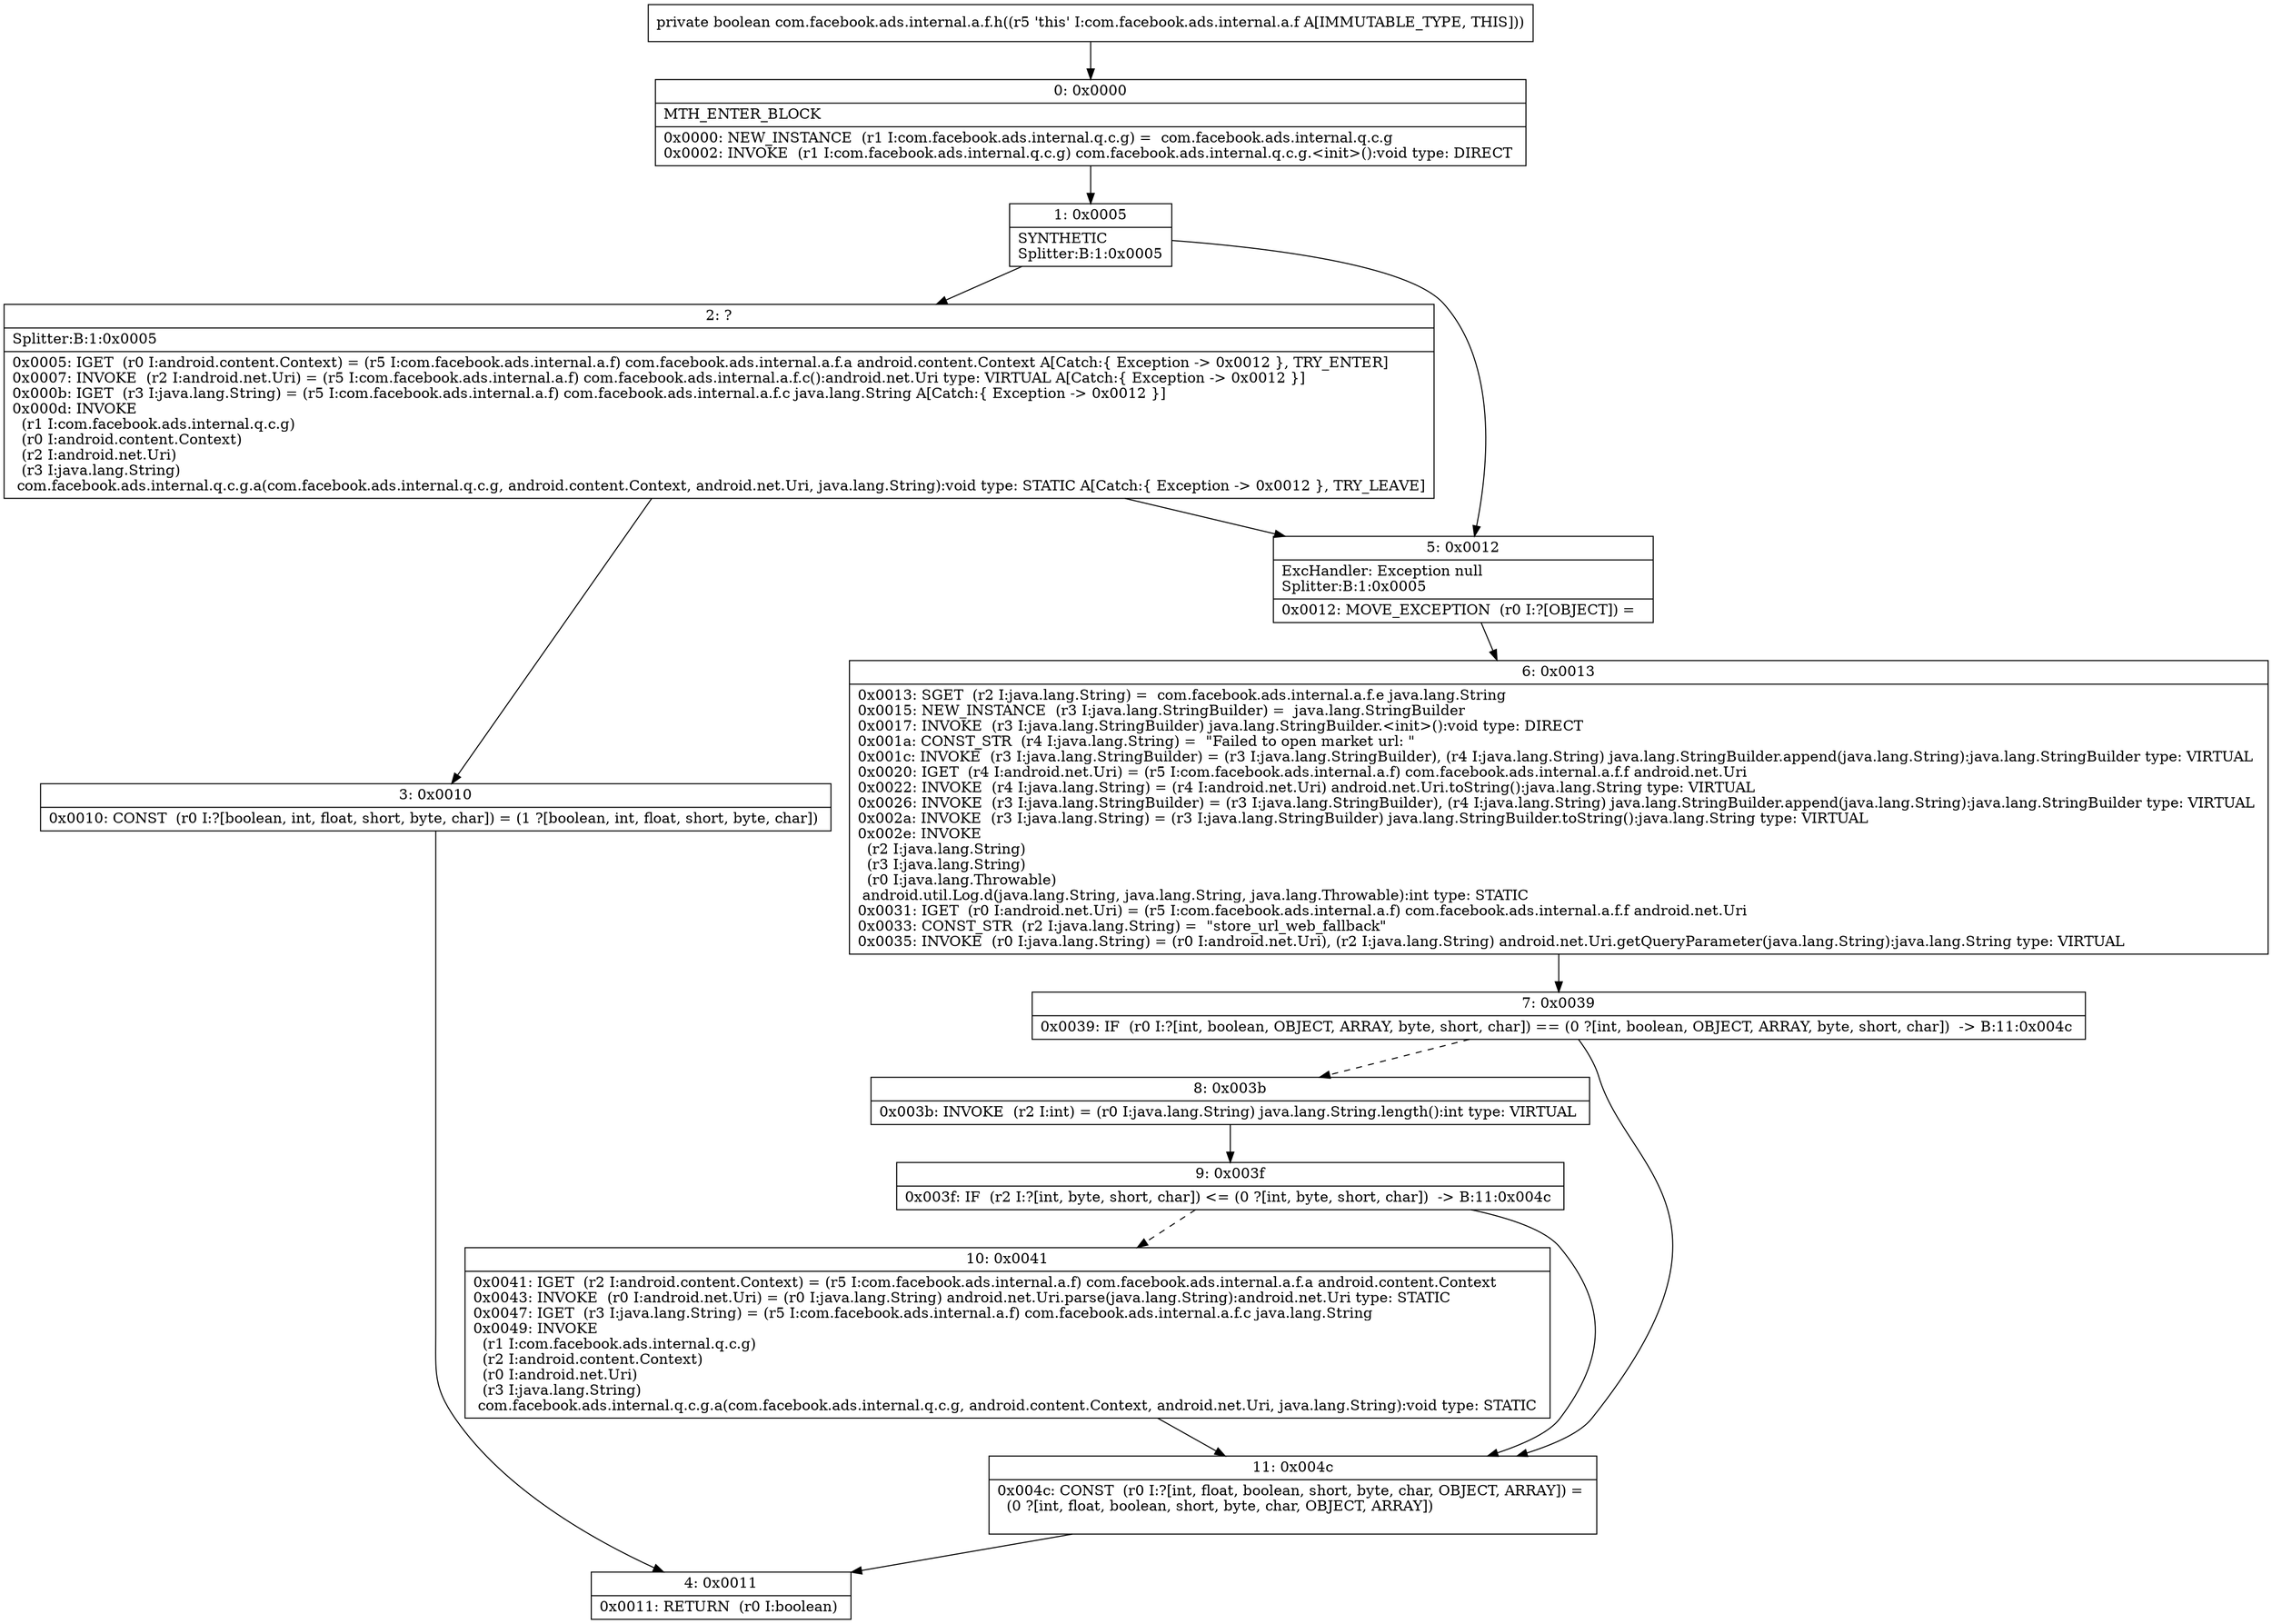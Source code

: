 digraph "CFG forcom.facebook.ads.internal.a.f.h()Z" {
Node_0 [shape=record,label="{0\:\ 0x0000|MTH_ENTER_BLOCK\l|0x0000: NEW_INSTANCE  (r1 I:com.facebook.ads.internal.q.c.g) =  com.facebook.ads.internal.q.c.g \l0x0002: INVOKE  (r1 I:com.facebook.ads.internal.q.c.g) com.facebook.ads.internal.q.c.g.\<init\>():void type: DIRECT \l}"];
Node_1 [shape=record,label="{1\:\ 0x0005|SYNTHETIC\lSplitter:B:1:0x0005\l}"];
Node_2 [shape=record,label="{2\:\ ?|Splitter:B:1:0x0005\l|0x0005: IGET  (r0 I:android.content.Context) = (r5 I:com.facebook.ads.internal.a.f) com.facebook.ads.internal.a.f.a android.content.Context A[Catch:\{ Exception \-\> 0x0012 \}, TRY_ENTER]\l0x0007: INVOKE  (r2 I:android.net.Uri) = (r5 I:com.facebook.ads.internal.a.f) com.facebook.ads.internal.a.f.c():android.net.Uri type: VIRTUAL A[Catch:\{ Exception \-\> 0x0012 \}]\l0x000b: IGET  (r3 I:java.lang.String) = (r5 I:com.facebook.ads.internal.a.f) com.facebook.ads.internal.a.f.c java.lang.String A[Catch:\{ Exception \-\> 0x0012 \}]\l0x000d: INVOKE  \l  (r1 I:com.facebook.ads.internal.q.c.g)\l  (r0 I:android.content.Context)\l  (r2 I:android.net.Uri)\l  (r3 I:java.lang.String)\l com.facebook.ads.internal.q.c.g.a(com.facebook.ads.internal.q.c.g, android.content.Context, android.net.Uri, java.lang.String):void type: STATIC A[Catch:\{ Exception \-\> 0x0012 \}, TRY_LEAVE]\l}"];
Node_3 [shape=record,label="{3\:\ 0x0010|0x0010: CONST  (r0 I:?[boolean, int, float, short, byte, char]) = (1 ?[boolean, int, float, short, byte, char]) \l}"];
Node_4 [shape=record,label="{4\:\ 0x0011|0x0011: RETURN  (r0 I:boolean) \l}"];
Node_5 [shape=record,label="{5\:\ 0x0012|ExcHandler: Exception null\lSplitter:B:1:0x0005\l|0x0012: MOVE_EXCEPTION  (r0 I:?[OBJECT]) =  \l}"];
Node_6 [shape=record,label="{6\:\ 0x0013|0x0013: SGET  (r2 I:java.lang.String) =  com.facebook.ads.internal.a.f.e java.lang.String \l0x0015: NEW_INSTANCE  (r3 I:java.lang.StringBuilder) =  java.lang.StringBuilder \l0x0017: INVOKE  (r3 I:java.lang.StringBuilder) java.lang.StringBuilder.\<init\>():void type: DIRECT \l0x001a: CONST_STR  (r4 I:java.lang.String) =  \"Failed to open market url: \" \l0x001c: INVOKE  (r3 I:java.lang.StringBuilder) = (r3 I:java.lang.StringBuilder), (r4 I:java.lang.String) java.lang.StringBuilder.append(java.lang.String):java.lang.StringBuilder type: VIRTUAL \l0x0020: IGET  (r4 I:android.net.Uri) = (r5 I:com.facebook.ads.internal.a.f) com.facebook.ads.internal.a.f.f android.net.Uri \l0x0022: INVOKE  (r4 I:java.lang.String) = (r4 I:android.net.Uri) android.net.Uri.toString():java.lang.String type: VIRTUAL \l0x0026: INVOKE  (r3 I:java.lang.StringBuilder) = (r3 I:java.lang.StringBuilder), (r4 I:java.lang.String) java.lang.StringBuilder.append(java.lang.String):java.lang.StringBuilder type: VIRTUAL \l0x002a: INVOKE  (r3 I:java.lang.String) = (r3 I:java.lang.StringBuilder) java.lang.StringBuilder.toString():java.lang.String type: VIRTUAL \l0x002e: INVOKE  \l  (r2 I:java.lang.String)\l  (r3 I:java.lang.String)\l  (r0 I:java.lang.Throwable)\l android.util.Log.d(java.lang.String, java.lang.String, java.lang.Throwable):int type: STATIC \l0x0031: IGET  (r0 I:android.net.Uri) = (r5 I:com.facebook.ads.internal.a.f) com.facebook.ads.internal.a.f.f android.net.Uri \l0x0033: CONST_STR  (r2 I:java.lang.String) =  \"store_url_web_fallback\" \l0x0035: INVOKE  (r0 I:java.lang.String) = (r0 I:android.net.Uri), (r2 I:java.lang.String) android.net.Uri.getQueryParameter(java.lang.String):java.lang.String type: VIRTUAL \l}"];
Node_7 [shape=record,label="{7\:\ 0x0039|0x0039: IF  (r0 I:?[int, boolean, OBJECT, ARRAY, byte, short, char]) == (0 ?[int, boolean, OBJECT, ARRAY, byte, short, char])  \-\> B:11:0x004c \l}"];
Node_8 [shape=record,label="{8\:\ 0x003b|0x003b: INVOKE  (r2 I:int) = (r0 I:java.lang.String) java.lang.String.length():int type: VIRTUAL \l}"];
Node_9 [shape=record,label="{9\:\ 0x003f|0x003f: IF  (r2 I:?[int, byte, short, char]) \<= (0 ?[int, byte, short, char])  \-\> B:11:0x004c \l}"];
Node_10 [shape=record,label="{10\:\ 0x0041|0x0041: IGET  (r2 I:android.content.Context) = (r5 I:com.facebook.ads.internal.a.f) com.facebook.ads.internal.a.f.a android.content.Context \l0x0043: INVOKE  (r0 I:android.net.Uri) = (r0 I:java.lang.String) android.net.Uri.parse(java.lang.String):android.net.Uri type: STATIC \l0x0047: IGET  (r3 I:java.lang.String) = (r5 I:com.facebook.ads.internal.a.f) com.facebook.ads.internal.a.f.c java.lang.String \l0x0049: INVOKE  \l  (r1 I:com.facebook.ads.internal.q.c.g)\l  (r2 I:android.content.Context)\l  (r0 I:android.net.Uri)\l  (r3 I:java.lang.String)\l com.facebook.ads.internal.q.c.g.a(com.facebook.ads.internal.q.c.g, android.content.Context, android.net.Uri, java.lang.String):void type: STATIC \l}"];
Node_11 [shape=record,label="{11\:\ 0x004c|0x004c: CONST  (r0 I:?[int, float, boolean, short, byte, char, OBJECT, ARRAY]) = \l  (0 ?[int, float, boolean, short, byte, char, OBJECT, ARRAY])\l \l}"];
MethodNode[shape=record,label="{private boolean com.facebook.ads.internal.a.f.h((r5 'this' I:com.facebook.ads.internal.a.f A[IMMUTABLE_TYPE, THIS])) }"];
MethodNode -> Node_0;
Node_0 -> Node_1;
Node_1 -> Node_2;
Node_1 -> Node_5;
Node_2 -> Node_3;
Node_2 -> Node_5;
Node_3 -> Node_4;
Node_5 -> Node_6;
Node_6 -> Node_7;
Node_7 -> Node_8[style=dashed];
Node_7 -> Node_11;
Node_8 -> Node_9;
Node_9 -> Node_10[style=dashed];
Node_9 -> Node_11;
Node_10 -> Node_11;
Node_11 -> Node_4;
}

